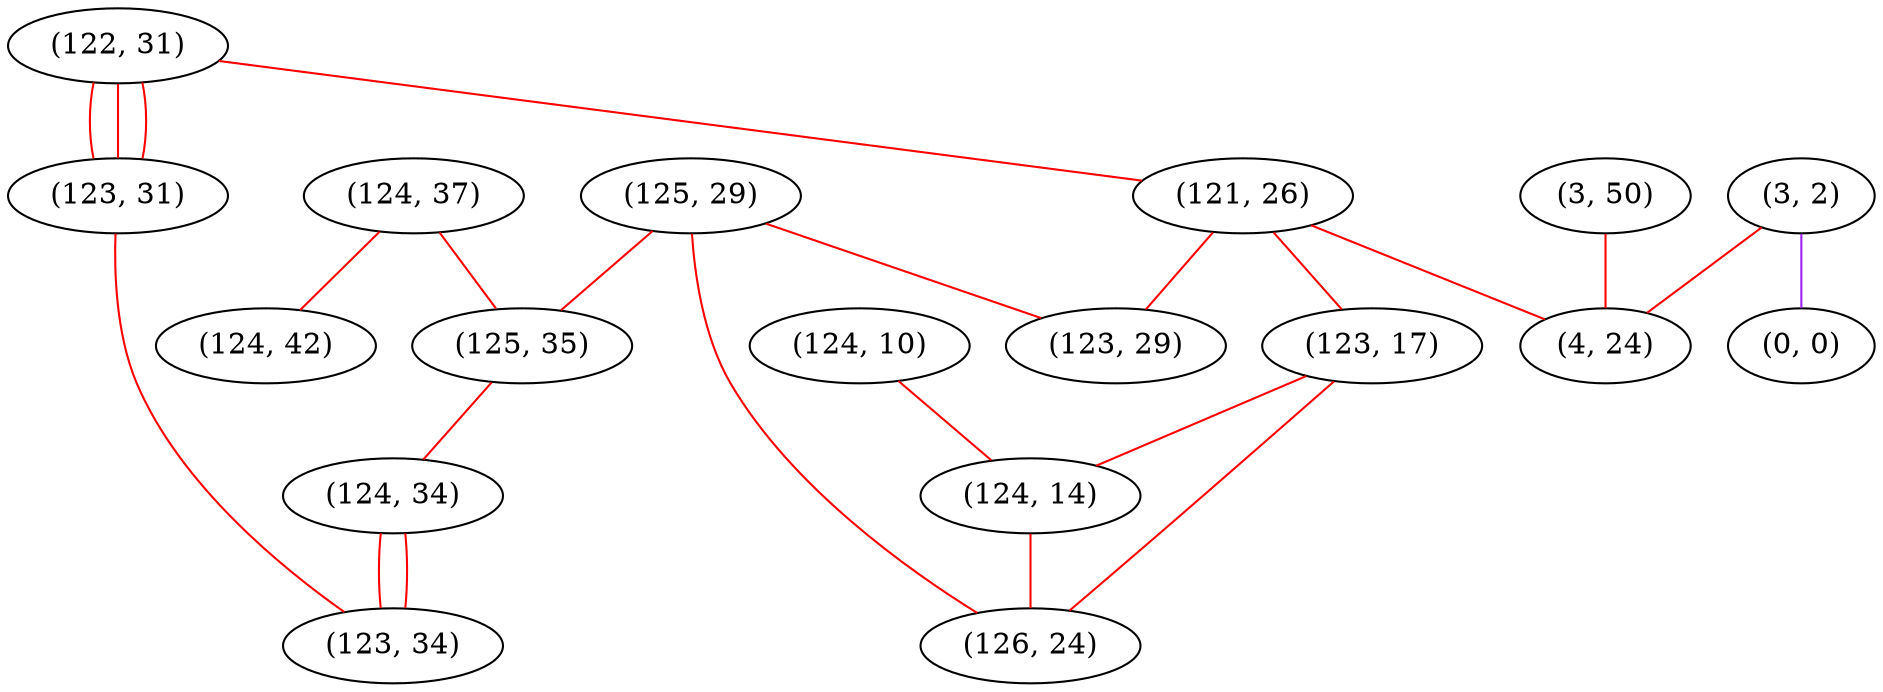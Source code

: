 graph "" {
"(124, 37)";
"(122, 31)";
"(3, 2)";
"(0, 0)";
"(125, 29)";
"(124, 10)";
"(125, 35)";
"(124, 42)";
"(121, 26)";
"(124, 34)";
"(3, 50)";
"(123, 17)";
"(124, 14)";
"(4, 24)";
"(123, 31)";
"(123, 34)";
"(126, 24)";
"(123, 29)";
"(124, 37)" -- "(124, 42)"  [color=red, key=0, weight=1];
"(124, 37)" -- "(125, 35)"  [color=red, key=0, weight=1];
"(122, 31)" -- "(121, 26)"  [color=red, key=0, weight=1];
"(122, 31)" -- "(123, 31)"  [color=red, key=0, weight=1];
"(122, 31)" -- "(123, 31)"  [color=red, key=1, weight=1];
"(122, 31)" -- "(123, 31)"  [color=red, key=2, weight=1];
"(3, 2)" -- "(0, 0)"  [color=purple, key=0, weight=4];
"(3, 2)" -- "(4, 24)"  [color=red, key=0, weight=1];
"(125, 29)" -- "(125, 35)"  [color=red, key=0, weight=1];
"(125, 29)" -- "(126, 24)"  [color=red, key=0, weight=1];
"(125, 29)" -- "(123, 29)"  [color=red, key=0, weight=1];
"(124, 10)" -- "(124, 14)"  [color=red, key=0, weight=1];
"(125, 35)" -- "(124, 34)"  [color=red, key=0, weight=1];
"(121, 26)" -- "(123, 17)"  [color=red, key=0, weight=1];
"(121, 26)" -- "(123, 29)"  [color=red, key=0, weight=1];
"(121, 26)" -- "(4, 24)"  [color=red, key=0, weight=1];
"(124, 34)" -- "(123, 34)"  [color=red, key=0, weight=1];
"(124, 34)" -- "(123, 34)"  [color=red, key=1, weight=1];
"(3, 50)" -- "(4, 24)"  [color=red, key=0, weight=1];
"(123, 17)" -- "(126, 24)"  [color=red, key=0, weight=1];
"(123, 17)" -- "(124, 14)"  [color=red, key=0, weight=1];
"(124, 14)" -- "(126, 24)"  [color=red, key=0, weight=1];
"(123, 31)" -- "(123, 34)"  [color=red, key=0, weight=1];
}
